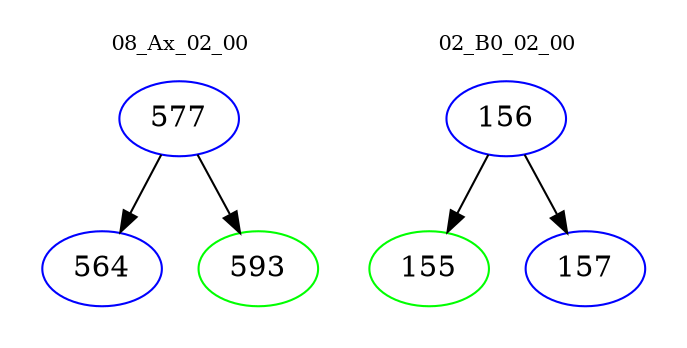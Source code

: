 digraph{
subgraph cluster_0 {
color = white
label = "08_Ax_02_00";
fontsize=10;
T0_577 [label="577", color="blue"]
T0_577 -> T0_564 [color="black"]
T0_564 [label="564", color="blue"]
T0_577 -> T0_593 [color="black"]
T0_593 [label="593", color="green"]
}
subgraph cluster_1 {
color = white
label = "02_B0_02_00";
fontsize=10;
T1_156 [label="156", color="blue"]
T1_156 -> T1_155 [color="black"]
T1_155 [label="155", color="green"]
T1_156 -> T1_157 [color="black"]
T1_157 [label="157", color="blue"]
}
}
